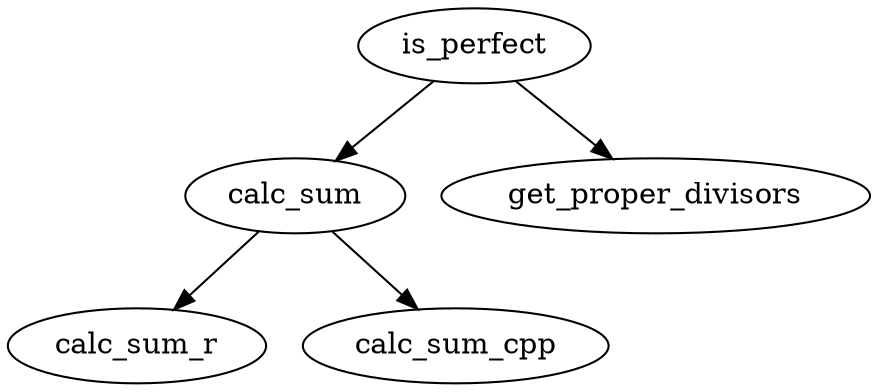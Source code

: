 digraph G {
calc_sum->calc_sum_r ;
calc_sum->calc_sum_cpp ;
is_perfect->calc_sum ;
is_perfect->get_proper_divisors ;
}
